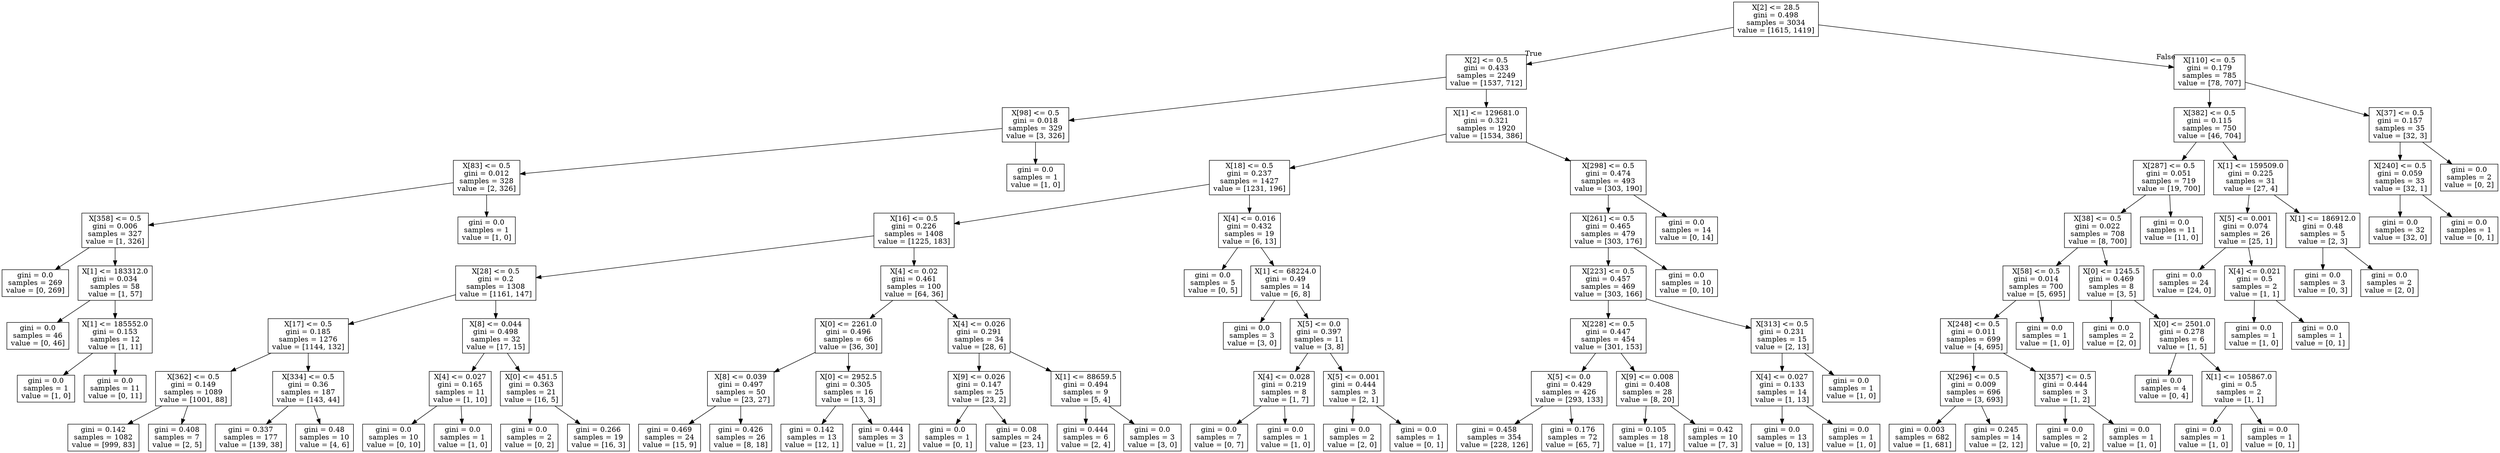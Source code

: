 digraph Tree {
node [shape=box] ;
0 [label="X[2] <= 28.5\ngini = 0.498\nsamples = 3034\nvalue = [1615, 1419]"] ;
1 [label="X[2] <= 0.5\ngini = 0.433\nsamples = 2249\nvalue = [1537, 712]"] ;
0 -> 1 [labeldistance=2.5, labelangle=45, headlabel="True"] ;
2 [label="X[98] <= 0.5\ngini = 0.018\nsamples = 329\nvalue = [3, 326]"] ;
1 -> 2 ;
3 [label="X[83] <= 0.5\ngini = 0.012\nsamples = 328\nvalue = [2, 326]"] ;
2 -> 3 ;
4 [label="X[358] <= 0.5\ngini = 0.006\nsamples = 327\nvalue = [1, 326]"] ;
3 -> 4 ;
5 [label="gini = 0.0\nsamples = 269\nvalue = [0, 269]"] ;
4 -> 5 ;
6 [label="X[1] <= 183312.0\ngini = 0.034\nsamples = 58\nvalue = [1, 57]"] ;
4 -> 6 ;
7 [label="gini = 0.0\nsamples = 46\nvalue = [0, 46]"] ;
6 -> 7 ;
8 [label="X[1] <= 185552.0\ngini = 0.153\nsamples = 12\nvalue = [1, 11]"] ;
6 -> 8 ;
9 [label="gini = 0.0\nsamples = 1\nvalue = [1, 0]"] ;
8 -> 9 ;
10 [label="gini = 0.0\nsamples = 11\nvalue = [0, 11]"] ;
8 -> 10 ;
11 [label="gini = 0.0\nsamples = 1\nvalue = [1, 0]"] ;
3 -> 11 ;
12 [label="gini = 0.0\nsamples = 1\nvalue = [1, 0]"] ;
2 -> 12 ;
13 [label="X[1] <= 129681.0\ngini = 0.321\nsamples = 1920\nvalue = [1534, 386]"] ;
1 -> 13 ;
14 [label="X[18] <= 0.5\ngini = 0.237\nsamples = 1427\nvalue = [1231, 196]"] ;
13 -> 14 ;
15 [label="X[16] <= 0.5\ngini = 0.226\nsamples = 1408\nvalue = [1225, 183]"] ;
14 -> 15 ;
16 [label="X[28] <= 0.5\ngini = 0.2\nsamples = 1308\nvalue = [1161, 147]"] ;
15 -> 16 ;
17 [label="X[17] <= 0.5\ngini = 0.185\nsamples = 1276\nvalue = [1144, 132]"] ;
16 -> 17 ;
18 [label="X[362] <= 0.5\ngini = 0.149\nsamples = 1089\nvalue = [1001, 88]"] ;
17 -> 18 ;
19 [label="gini = 0.142\nsamples = 1082\nvalue = [999, 83]"] ;
18 -> 19 ;
20 [label="gini = 0.408\nsamples = 7\nvalue = [2, 5]"] ;
18 -> 20 ;
21 [label="X[334] <= 0.5\ngini = 0.36\nsamples = 187\nvalue = [143, 44]"] ;
17 -> 21 ;
22 [label="gini = 0.337\nsamples = 177\nvalue = [139, 38]"] ;
21 -> 22 ;
23 [label="gini = 0.48\nsamples = 10\nvalue = [4, 6]"] ;
21 -> 23 ;
24 [label="X[8] <= 0.044\ngini = 0.498\nsamples = 32\nvalue = [17, 15]"] ;
16 -> 24 ;
25 [label="X[4] <= 0.027\ngini = 0.165\nsamples = 11\nvalue = [1, 10]"] ;
24 -> 25 ;
26 [label="gini = 0.0\nsamples = 10\nvalue = [0, 10]"] ;
25 -> 26 ;
27 [label="gini = 0.0\nsamples = 1\nvalue = [1, 0]"] ;
25 -> 27 ;
28 [label="X[0] <= 451.5\ngini = 0.363\nsamples = 21\nvalue = [16, 5]"] ;
24 -> 28 ;
29 [label="gini = 0.0\nsamples = 2\nvalue = [0, 2]"] ;
28 -> 29 ;
30 [label="gini = 0.266\nsamples = 19\nvalue = [16, 3]"] ;
28 -> 30 ;
31 [label="X[4] <= 0.02\ngini = 0.461\nsamples = 100\nvalue = [64, 36]"] ;
15 -> 31 ;
32 [label="X[0] <= 2261.0\ngini = 0.496\nsamples = 66\nvalue = [36, 30]"] ;
31 -> 32 ;
33 [label="X[8] <= 0.039\ngini = 0.497\nsamples = 50\nvalue = [23, 27]"] ;
32 -> 33 ;
34 [label="gini = 0.469\nsamples = 24\nvalue = [15, 9]"] ;
33 -> 34 ;
35 [label="gini = 0.426\nsamples = 26\nvalue = [8, 18]"] ;
33 -> 35 ;
36 [label="X[0] <= 2952.5\ngini = 0.305\nsamples = 16\nvalue = [13, 3]"] ;
32 -> 36 ;
37 [label="gini = 0.142\nsamples = 13\nvalue = [12, 1]"] ;
36 -> 37 ;
38 [label="gini = 0.444\nsamples = 3\nvalue = [1, 2]"] ;
36 -> 38 ;
39 [label="X[4] <= 0.026\ngini = 0.291\nsamples = 34\nvalue = [28, 6]"] ;
31 -> 39 ;
40 [label="X[9] <= 0.026\ngini = 0.147\nsamples = 25\nvalue = [23, 2]"] ;
39 -> 40 ;
41 [label="gini = 0.0\nsamples = 1\nvalue = [0, 1]"] ;
40 -> 41 ;
42 [label="gini = 0.08\nsamples = 24\nvalue = [23, 1]"] ;
40 -> 42 ;
43 [label="X[1] <= 88659.5\ngini = 0.494\nsamples = 9\nvalue = [5, 4]"] ;
39 -> 43 ;
44 [label="gini = 0.444\nsamples = 6\nvalue = [2, 4]"] ;
43 -> 44 ;
45 [label="gini = 0.0\nsamples = 3\nvalue = [3, 0]"] ;
43 -> 45 ;
46 [label="X[4] <= 0.016\ngini = 0.432\nsamples = 19\nvalue = [6, 13]"] ;
14 -> 46 ;
47 [label="gini = 0.0\nsamples = 5\nvalue = [0, 5]"] ;
46 -> 47 ;
48 [label="X[1] <= 68224.0\ngini = 0.49\nsamples = 14\nvalue = [6, 8]"] ;
46 -> 48 ;
49 [label="gini = 0.0\nsamples = 3\nvalue = [3, 0]"] ;
48 -> 49 ;
50 [label="X[5] <= 0.0\ngini = 0.397\nsamples = 11\nvalue = [3, 8]"] ;
48 -> 50 ;
51 [label="X[4] <= 0.028\ngini = 0.219\nsamples = 8\nvalue = [1, 7]"] ;
50 -> 51 ;
52 [label="gini = 0.0\nsamples = 7\nvalue = [0, 7]"] ;
51 -> 52 ;
53 [label="gini = 0.0\nsamples = 1\nvalue = [1, 0]"] ;
51 -> 53 ;
54 [label="X[5] <= 0.001\ngini = 0.444\nsamples = 3\nvalue = [2, 1]"] ;
50 -> 54 ;
55 [label="gini = 0.0\nsamples = 2\nvalue = [2, 0]"] ;
54 -> 55 ;
56 [label="gini = 0.0\nsamples = 1\nvalue = [0, 1]"] ;
54 -> 56 ;
57 [label="X[298] <= 0.5\ngini = 0.474\nsamples = 493\nvalue = [303, 190]"] ;
13 -> 57 ;
58 [label="X[261] <= 0.5\ngini = 0.465\nsamples = 479\nvalue = [303, 176]"] ;
57 -> 58 ;
59 [label="X[223] <= 0.5\ngini = 0.457\nsamples = 469\nvalue = [303, 166]"] ;
58 -> 59 ;
60 [label="X[228] <= 0.5\ngini = 0.447\nsamples = 454\nvalue = [301, 153]"] ;
59 -> 60 ;
61 [label="X[5] <= 0.0\ngini = 0.429\nsamples = 426\nvalue = [293, 133]"] ;
60 -> 61 ;
62 [label="gini = 0.458\nsamples = 354\nvalue = [228, 126]"] ;
61 -> 62 ;
63 [label="gini = 0.176\nsamples = 72\nvalue = [65, 7]"] ;
61 -> 63 ;
64 [label="X[9] <= 0.008\ngini = 0.408\nsamples = 28\nvalue = [8, 20]"] ;
60 -> 64 ;
65 [label="gini = 0.105\nsamples = 18\nvalue = [1, 17]"] ;
64 -> 65 ;
66 [label="gini = 0.42\nsamples = 10\nvalue = [7, 3]"] ;
64 -> 66 ;
67 [label="X[313] <= 0.5\ngini = 0.231\nsamples = 15\nvalue = [2, 13]"] ;
59 -> 67 ;
68 [label="X[4] <= 0.027\ngini = 0.133\nsamples = 14\nvalue = [1, 13]"] ;
67 -> 68 ;
69 [label="gini = 0.0\nsamples = 13\nvalue = [0, 13]"] ;
68 -> 69 ;
70 [label="gini = 0.0\nsamples = 1\nvalue = [1, 0]"] ;
68 -> 70 ;
71 [label="gini = 0.0\nsamples = 1\nvalue = [1, 0]"] ;
67 -> 71 ;
72 [label="gini = 0.0\nsamples = 10\nvalue = [0, 10]"] ;
58 -> 72 ;
73 [label="gini = 0.0\nsamples = 14\nvalue = [0, 14]"] ;
57 -> 73 ;
74 [label="X[110] <= 0.5\ngini = 0.179\nsamples = 785\nvalue = [78, 707]"] ;
0 -> 74 [labeldistance=2.5, labelangle=-45, headlabel="False"] ;
75 [label="X[382] <= 0.5\ngini = 0.115\nsamples = 750\nvalue = [46, 704]"] ;
74 -> 75 ;
76 [label="X[287] <= 0.5\ngini = 0.051\nsamples = 719\nvalue = [19, 700]"] ;
75 -> 76 ;
77 [label="X[38] <= 0.5\ngini = 0.022\nsamples = 708\nvalue = [8, 700]"] ;
76 -> 77 ;
78 [label="X[58] <= 0.5\ngini = 0.014\nsamples = 700\nvalue = [5, 695]"] ;
77 -> 78 ;
79 [label="X[248] <= 0.5\ngini = 0.011\nsamples = 699\nvalue = [4, 695]"] ;
78 -> 79 ;
80 [label="X[296] <= 0.5\ngini = 0.009\nsamples = 696\nvalue = [3, 693]"] ;
79 -> 80 ;
81 [label="gini = 0.003\nsamples = 682\nvalue = [1, 681]"] ;
80 -> 81 ;
82 [label="gini = 0.245\nsamples = 14\nvalue = [2, 12]"] ;
80 -> 82 ;
83 [label="X[357] <= 0.5\ngini = 0.444\nsamples = 3\nvalue = [1, 2]"] ;
79 -> 83 ;
84 [label="gini = 0.0\nsamples = 2\nvalue = [0, 2]"] ;
83 -> 84 ;
85 [label="gini = 0.0\nsamples = 1\nvalue = [1, 0]"] ;
83 -> 85 ;
86 [label="gini = 0.0\nsamples = 1\nvalue = [1, 0]"] ;
78 -> 86 ;
87 [label="X[0] <= 1245.5\ngini = 0.469\nsamples = 8\nvalue = [3, 5]"] ;
77 -> 87 ;
88 [label="gini = 0.0\nsamples = 2\nvalue = [2, 0]"] ;
87 -> 88 ;
89 [label="X[0] <= 2501.0\ngini = 0.278\nsamples = 6\nvalue = [1, 5]"] ;
87 -> 89 ;
90 [label="gini = 0.0\nsamples = 4\nvalue = [0, 4]"] ;
89 -> 90 ;
91 [label="X[1] <= 105867.0\ngini = 0.5\nsamples = 2\nvalue = [1, 1]"] ;
89 -> 91 ;
92 [label="gini = 0.0\nsamples = 1\nvalue = [1, 0]"] ;
91 -> 92 ;
93 [label="gini = 0.0\nsamples = 1\nvalue = [0, 1]"] ;
91 -> 93 ;
94 [label="gini = 0.0\nsamples = 11\nvalue = [11, 0]"] ;
76 -> 94 ;
95 [label="X[1] <= 159509.0\ngini = 0.225\nsamples = 31\nvalue = [27, 4]"] ;
75 -> 95 ;
96 [label="X[5] <= 0.001\ngini = 0.074\nsamples = 26\nvalue = [25, 1]"] ;
95 -> 96 ;
97 [label="gini = 0.0\nsamples = 24\nvalue = [24, 0]"] ;
96 -> 97 ;
98 [label="X[4] <= 0.021\ngini = 0.5\nsamples = 2\nvalue = [1, 1]"] ;
96 -> 98 ;
99 [label="gini = 0.0\nsamples = 1\nvalue = [1, 0]"] ;
98 -> 99 ;
100 [label="gini = 0.0\nsamples = 1\nvalue = [0, 1]"] ;
98 -> 100 ;
101 [label="X[1] <= 186912.0\ngini = 0.48\nsamples = 5\nvalue = [2, 3]"] ;
95 -> 101 ;
102 [label="gini = 0.0\nsamples = 3\nvalue = [0, 3]"] ;
101 -> 102 ;
103 [label="gini = 0.0\nsamples = 2\nvalue = [2, 0]"] ;
101 -> 103 ;
104 [label="X[37] <= 0.5\ngini = 0.157\nsamples = 35\nvalue = [32, 3]"] ;
74 -> 104 ;
105 [label="X[240] <= 0.5\ngini = 0.059\nsamples = 33\nvalue = [32, 1]"] ;
104 -> 105 ;
106 [label="gini = 0.0\nsamples = 32\nvalue = [32, 0]"] ;
105 -> 106 ;
107 [label="gini = 0.0\nsamples = 1\nvalue = [0, 1]"] ;
105 -> 107 ;
108 [label="gini = 0.0\nsamples = 2\nvalue = [0, 2]"] ;
104 -> 108 ;
}